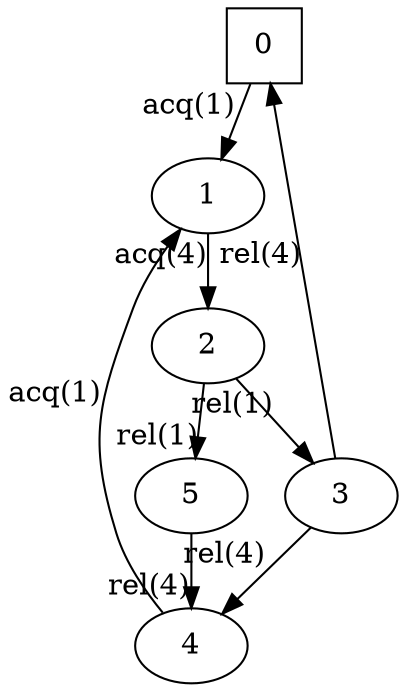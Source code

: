 digraph auto_1{
0[shape=square];
1;
2;
3;
4;
5;
3 -> 4[xlabel="rel(4)"];
3 -> 0[xlabel="rel(4)"];
4 -> 1[xlabel="acq(1)"];
5 -> 4[xlabel="rel(4)"];
0 -> 1[xlabel="acq(1)"];
2 -> 3[xlabel="rel(1)"];
2 -> 5[xlabel="rel(1)"];
1 -> 2[xlabel="acq(4)"];
}
